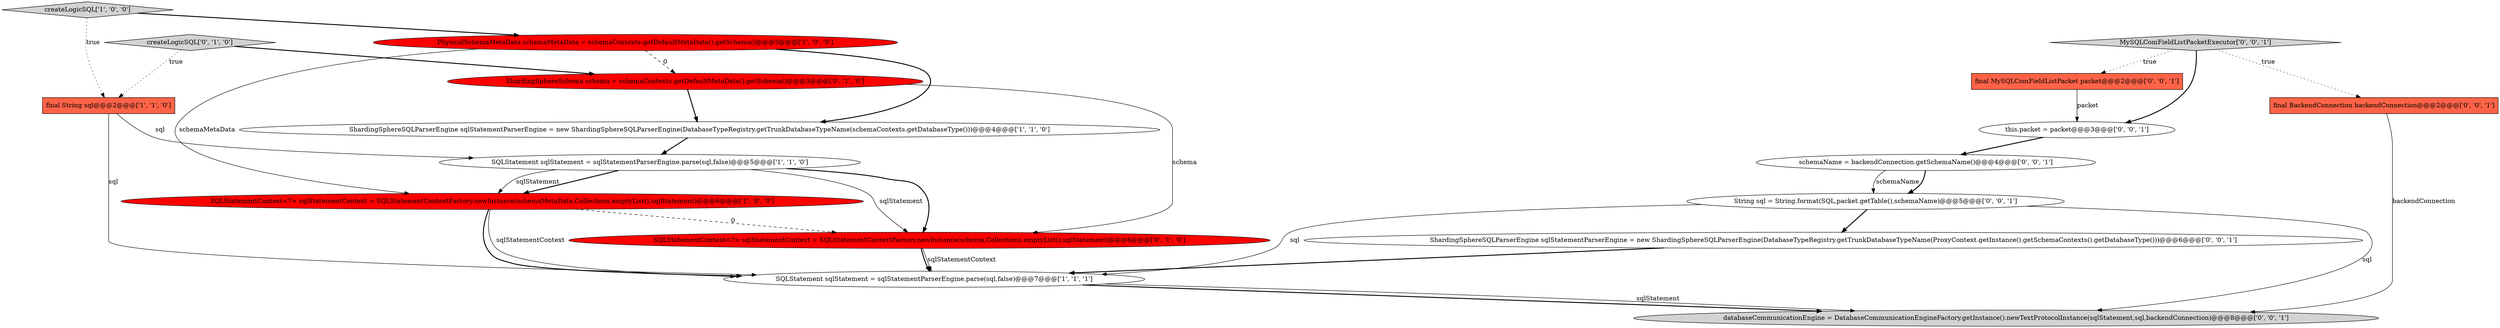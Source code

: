 digraph {
2 [style = filled, label = "SQLStatement sqlStatement = sqlStatementParserEngine.parse(sql,false)@@@7@@@['1', '1', '1']", fillcolor = white, shape = ellipse image = "AAA0AAABBB1BBB"];
7 [style = filled, label = "ShardingSphereSchema schema = schemaContexts.getDefaultMetaData().getSchema()@@@3@@@['0', '1', '0']", fillcolor = red, shape = ellipse image = "AAA1AAABBB2BBB"];
10 [style = filled, label = "final MySQLComFieldListPacket packet@@@2@@@['0', '0', '1']", fillcolor = tomato, shape = box image = "AAA0AAABBB3BBB"];
0 [style = filled, label = "PhysicalSchemaMetaData schemaMetaData = schemaContexts.getDefaultMetaData().getSchema()@@@3@@@['1', '0', '0']", fillcolor = red, shape = ellipse image = "AAA1AAABBB1BBB"];
5 [style = filled, label = "SQLStatement sqlStatement = sqlStatementParserEngine.parse(sql,false)@@@5@@@['1', '1', '0']", fillcolor = white, shape = ellipse image = "AAA0AAABBB1BBB"];
11 [style = filled, label = "MySQLComFieldListPacketExecutor['0', '0', '1']", fillcolor = lightgray, shape = diamond image = "AAA0AAABBB3BBB"];
6 [style = filled, label = "ShardingSphereSQLParserEngine sqlStatementParserEngine = new ShardingSphereSQLParserEngine(DatabaseTypeRegistry.getTrunkDatabaseTypeName(schemaContexts.getDatabaseType()))@@@4@@@['1', '1', '0']", fillcolor = white, shape = ellipse image = "AAA0AAABBB1BBB"];
17 [style = filled, label = "this.packet = packet@@@3@@@['0', '0', '1']", fillcolor = white, shape = ellipse image = "AAA0AAABBB3BBB"];
3 [style = filled, label = "SQLStatementContext<?> sqlStatementContext = SQLStatementContextFactory.newInstance(schemaMetaData,Collections.emptyList(),sqlStatement)@@@6@@@['1', '0', '0']", fillcolor = red, shape = ellipse image = "AAA1AAABBB1BBB"];
13 [style = filled, label = "String sql = String.format(SQL,packet.getTable(),schemaName)@@@5@@@['0', '0', '1']", fillcolor = white, shape = ellipse image = "AAA0AAABBB3BBB"];
4 [style = filled, label = "createLogicSQL['1', '0', '0']", fillcolor = lightgray, shape = diamond image = "AAA0AAABBB1BBB"];
8 [style = filled, label = "SQLStatementContext<?> sqlStatementContext = SQLStatementContextFactory.newInstance(schema,Collections.emptyList(),sqlStatement)@@@6@@@['0', '1', '0']", fillcolor = red, shape = ellipse image = "AAA1AAABBB2BBB"];
9 [style = filled, label = "createLogicSQL['0', '1', '0']", fillcolor = lightgray, shape = diamond image = "AAA0AAABBB2BBB"];
15 [style = filled, label = "final BackendConnection backendConnection@@@2@@@['0', '0', '1']", fillcolor = tomato, shape = box image = "AAA0AAABBB3BBB"];
1 [style = filled, label = "final String sql@@@2@@@['1', '1', '0']", fillcolor = tomato, shape = box image = "AAA0AAABBB1BBB"];
16 [style = filled, label = "ShardingSphereSQLParserEngine sqlStatementParserEngine = new ShardingSphereSQLParserEngine(DatabaseTypeRegistry.getTrunkDatabaseTypeName(ProxyContext.getInstance().getSchemaContexts().getDatabaseType()))@@@6@@@['0', '0', '1']", fillcolor = white, shape = ellipse image = "AAA0AAABBB3BBB"];
12 [style = filled, label = "databaseCommunicationEngine = DatabaseCommunicationEngineFactory.getInstance().newTextProtocolInstance(sqlStatement,sql,backendConnection)@@@8@@@['0', '0', '1']", fillcolor = lightgray, shape = ellipse image = "AAA0AAABBB3BBB"];
14 [style = filled, label = "schemaName = backendConnection.getSchemaName()@@@4@@@['0', '0', '1']", fillcolor = white, shape = ellipse image = "AAA0AAABBB3BBB"];
5->3 [style = bold, label=""];
5->8 [style = bold, label=""];
3->2 [style = solid, label="sqlStatementContext"];
10->17 [style = solid, label="packet"];
4->1 [style = dotted, label="true"];
0->6 [style = bold, label=""];
11->10 [style = dotted, label="true"];
15->12 [style = solid, label="backendConnection"];
14->13 [style = solid, label="schemaName"];
16->2 [style = bold, label=""];
9->7 [style = bold, label=""];
13->16 [style = bold, label=""];
2->12 [style = bold, label=""];
7->8 [style = solid, label="schema"];
4->0 [style = bold, label=""];
8->2 [style = solid, label="sqlStatementContext"];
6->5 [style = bold, label=""];
5->3 [style = solid, label="sqlStatement"];
3->2 [style = bold, label=""];
8->2 [style = bold, label=""];
17->14 [style = bold, label=""];
13->12 [style = solid, label="sql"];
13->2 [style = solid, label="sql"];
7->6 [style = bold, label=""];
9->1 [style = dotted, label="true"];
1->5 [style = solid, label="sql"];
3->8 [style = dashed, label="0"];
11->17 [style = bold, label=""];
0->3 [style = solid, label="schemaMetaData"];
1->2 [style = solid, label="sql"];
5->8 [style = solid, label="sqlStatement"];
14->13 [style = bold, label=""];
11->15 [style = dotted, label="true"];
0->7 [style = dashed, label="0"];
2->12 [style = solid, label="sqlStatement"];
}
